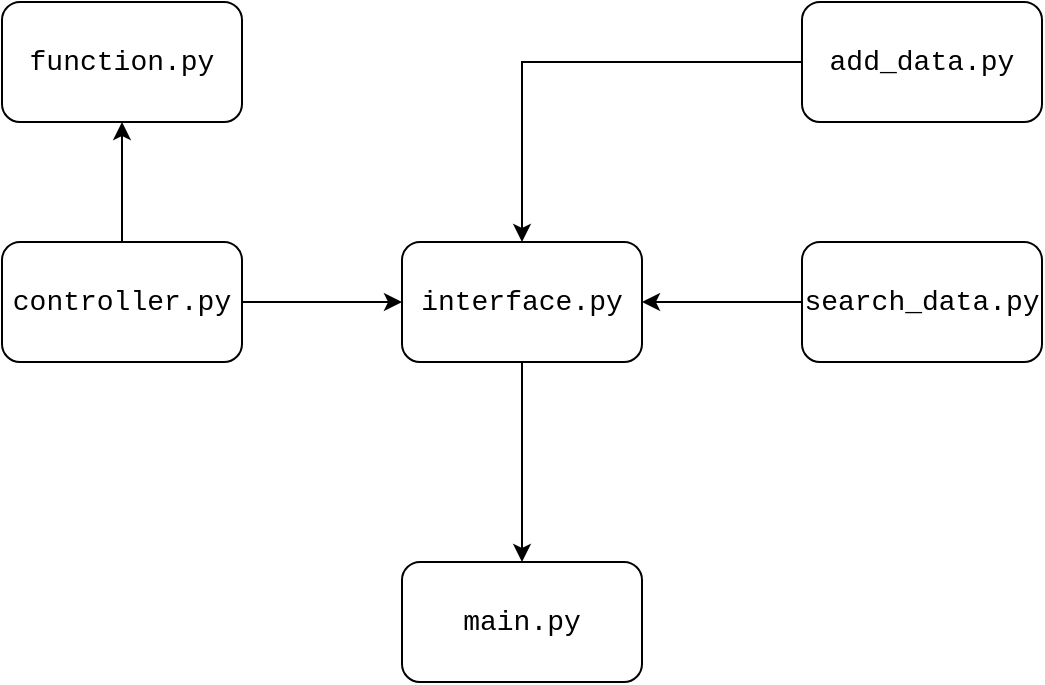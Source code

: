 <mxfile version="20.7.4" type="device"><diagram id="nb6sohZkWg4x4NIYT91J" name="Страница 1"><mxGraphModel dx="1032" dy="521" grid="1" gridSize="10" guides="1" tooltips="1" connect="1" arrows="1" fold="1" page="1" pageScale="1" pageWidth="827" pageHeight="1169" math="0" shadow="0"><root><mxCell id="0"/><mxCell id="1" parent="0"/><mxCell id="9F4FRq2kTPZoMBRoNMja-1" value="&lt;div style=&quot;background-color: rgb(255, 255, 255); font-family: Consolas, &amp;quot;Courier New&amp;quot;, monospace; font-size: 14px; line-height: 19px;&quot;&gt;function.py&lt;/div&gt;" style="rounded=1;whiteSpace=wrap;html=1;" vertex="1" parent="1"><mxGeometry x="80" y="40" width="120" height="60" as="geometry"/></mxCell><mxCell id="9F4FRq2kTPZoMBRoNMja-12" style="edgeStyle=orthogonalEdgeStyle;rounded=0;orthogonalLoop=1;jettySize=auto;html=1;entryX=0.5;entryY=0;entryDx=0;entryDy=0;" edge="1" parent="1" source="9F4FRq2kTPZoMBRoNMja-2" target="9F4FRq2kTPZoMBRoNMja-6"><mxGeometry relative="1" as="geometry"/></mxCell><mxCell id="9F4FRq2kTPZoMBRoNMja-2" value="&lt;div style=&quot;background-color: rgb(255, 255, 255); font-family: Consolas, &amp;quot;Courier New&amp;quot;, monospace; font-size: 14px; line-height: 19px;&quot;&gt;interface.py&lt;/div&gt;" style="rounded=1;whiteSpace=wrap;html=1;" vertex="1" parent="1"><mxGeometry x="280" y="160" width="120" height="60" as="geometry"/></mxCell><mxCell id="9F4FRq2kTPZoMBRoNMja-13" value="" style="edgeStyle=orthogonalEdgeStyle;rounded=0;orthogonalLoop=1;jettySize=auto;html=1;" edge="1" parent="1" source="9F4FRq2kTPZoMBRoNMja-3" target="9F4FRq2kTPZoMBRoNMja-2"><mxGeometry relative="1" as="geometry"/></mxCell><mxCell id="9F4FRq2kTPZoMBRoNMja-16" value="" style="edgeStyle=orthogonalEdgeStyle;rounded=0;orthogonalLoop=1;jettySize=auto;html=1;" edge="1" parent="1" source="9F4FRq2kTPZoMBRoNMja-3" target="9F4FRq2kTPZoMBRoNMja-1"><mxGeometry relative="1" as="geometry"/></mxCell><mxCell id="9F4FRq2kTPZoMBRoNMja-3" value="&lt;div style=&quot;background-color: rgb(255, 255, 255); font-family: Consolas, &amp;quot;Courier New&amp;quot;, monospace; font-size: 14px; line-height: 19px;&quot;&gt;controller.py&lt;/div&gt;" style="rounded=1;whiteSpace=wrap;html=1;" vertex="1" parent="1"><mxGeometry x="80" y="160" width="120" height="60" as="geometry"/></mxCell><mxCell id="9F4FRq2kTPZoMBRoNMja-15" style="edgeStyle=orthogonalEdgeStyle;rounded=0;orthogonalLoop=1;jettySize=auto;html=1;entryX=0.5;entryY=0;entryDx=0;entryDy=0;" edge="1" parent="1" source="9F4FRq2kTPZoMBRoNMja-4" target="9F4FRq2kTPZoMBRoNMja-2"><mxGeometry relative="1" as="geometry"/></mxCell><mxCell id="9F4FRq2kTPZoMBRoNMja-4" value="&lt;div style=&quot;background-color: rgb(255, 255, 255); font-family: Consolas, &amp;quot;Courier New&amp;quot;, monospace; font-size: 14px; line-height: 19px;&quot;&gt;add_data.py&lt;/div&gt;" style="rounded=1;whiteSpace=wrap;html=1;" vertex="1" parent="1"><mxGeometry x="480" y="40" width="120" height="60" as="geometry"/></mxCell><mxCell id="9F4FRq2kTPZoMBRoNMja-14" value="" style="edgeStyle=orthogonalEdgeStyle;rounded=0;orthogonalLoop=1;jettySize=auto;html=1;" edge="1" parent="1" source="9F4FRq2kTPZoMBRoNMja-5" target="9F4FRq2kTPZoMBRoNMja-2"><mxGeometry relative="1" as="geometry"/></mxCell><mxCell id="9F4FRq2kTPZoMBRoNMja-5" value="&lt;div style=&quot;background-color: rgb(255, 255, 255); font-family: Consolas, &amp;quot;Courier New&amp;quot;, monospace; font-size: 14px; line-height: 19px;&quot;&gt;search_data.py&lt;/div&gt;" style="rounded=1;whiteSpace=wrap;html=1;" vertex="1" parent="1"><mxGeometry x="480" y="160" width="120" height="60" as="geometry"/></mxCell><mxCell id="9F4FRq2kTPZoMBRoNMja-6" value="&lt;div style=&quot;background-color: rgb(255, 255, 255); font-family: Consolas, &amp;quot;Courier New&amp;quot;, monospace; font-size: 14px; line-height: 19px;&quot;&gt;main.py&lt;/div&gt;" style="rounded=1;whiteSpace=wrap;html=1;" vertex="1" parent="1"><mxGeometry x="280" y="320" width="120" height="60" as="geometry"/></mxCell></root></mxGraphModel></diagram></mxfile>